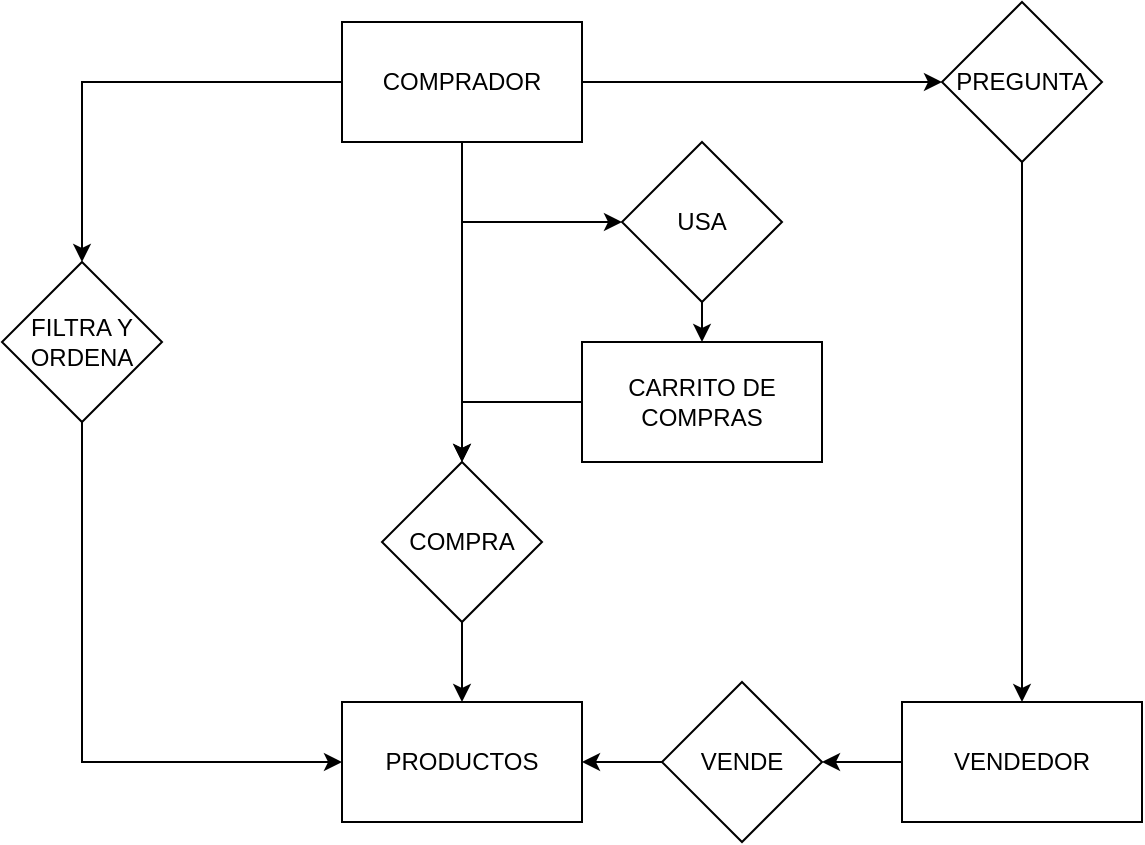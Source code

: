 <mxfile version="13.6.2" type="device"><diagram id="P6njKJDPxt36Y8Tsw6V-" name="Page-1"><mxGraphModel dx="868" dy="482" grid="1" gridSize="10" guides="1" tooltips="1" connect="1" arrows="1" fold="1" page="1" pageScale="1" pageWidth="827" pageHeight="1169" math="0" shadow="0"><root><mxCell id="0"/><mxCell id="1" parent="0"/><mxCell id="p_e5KEvMa7_iHLfnaKdF-38" style="edgeStyle=orthogonalEdgeStyle;rounded=0;orthogonalLoop=1;jettySize=auto;html=1;exitX=1;exitY=0.5;exitDx=0;exitDy=0;entryX=0;entryY=0.5;entryDx=0;entryDy=0;" parent="1" source="p_e5KEvMa7_iHLfnaKdF-2" target="p_e5KEvMa7_iHLfnaKdF-36" edge="1"><mxGeometry relative="1" as="geometry"/></mxCell><mxCell id="p_e5KEvMa7_iHLfnaKdF-47" style="edgeStyle=orthogonalEdgeStyle;rounded=0;orthogonalLoop=1;jettySize=auto;html=1;exitX=0;exitY=0.5;exitDx=0;exitDy=0;entryX=0.5;entryY=0;entryDx=0;entryDy=0;" parent="1" source="p_e5KEvMa7_iHLfnaKdF-2" target="p_e5KEvMa7_iHLfnaKdF-45" edge="1"><mxGeometry relative="1" as="geometry"/></mxCell><mxCell id="1Zi5RZhKd3MbZi0OBcDA-22" style="edgeStyle=orthogonalEdgeStyle;rounded=0;orthogonalLoop=1;jettySize=auto;html=1;exitX=0.5;exitY=1;exitDx=0;exitDy=0;entryX=0;entryY=0.5;entryDx=0;entryDy=0;" edge="1" parent="1" source="p_e5KEvMa7_iHLfnaKdF-2" target="1Zi5RZhKd3MbZi0OBcDA-15"><mxGeometry relative="1" as="geometry"/></mxCell><mxCell id="1Zi5RZhKd3MbZi0OBcDA-26" style="edgeStyle=orthogonalEdgeStyle;rounded=0;orthogonalLoop=1;jettySize=auto;html=1;exitX=0.5;exitY=1;exitDx=0;exitDy=0;entryX=0.5;entryY=0;entryDx=0;entryDy=0;" edge="1" parent="1" source="p_e5KEvMa7_iHLfnaKdF-2" target="1Zi5RZhKd3MbZi0OBcDA-14"><mxGeometry relative="1" as="geometry"><mxPoint x="340" y="200" as="targetPoint"/></mxGeometry></mxCell><mxCell id="p_e5KEvMa7_iHLfnaKdF-2" value="COMPRADOR" style="rounded=0;whiteSpace=wrap;html=1;" parent="1" vertex="1"><mxGeometry x="280" y="20" width="120" height="60" as="geometry"/></mxCell><mxCell id="p_e5KEvMa7_iHLfnaKdF-51" style="edgeStyle=orthogonalEdgeStyle;rounded=0;orthogonalLoop=1;jettySize=auto;html=1;exitX=0;exitY=0.5;exitDx=0;exitDy=0;entryX=1;entryY=0.5;entryDx=0;entryDy=0;" parent="1" source="p_e5KEvMa7_iHLfnaKdF-4" target="p_e5KEvMa7_iHLfnaKdF-19" edge="1"><mxGeometry relative="1" as="geometry"/></mxCell><mxCell id="p_e5KEvMa7_iHLfnaKdF-4" value="VENDEDOR" style="rounded=0;whiteSpace=wrap;html=1;" parent="1" vertex="1"><mxGeometry x="560" y="360" width="120" height="60" as="geometry"/></mxCell><mxCell id="1Zi5RZhKd3MbZi0OBcDA-11" style="edgeStyle=orthogonalEdgeStyle;rounded=0;orthogonalLoop=1;jettySize=auto;html=1;exitX=0;exitY=0.5;exitDx=0;exitDy=0;entryX=1;entryY=0.5;entryDx=0;entryDy=0;" edge="1" parent="1" source="p_e5KEvMa7_iHLfnaKdF-19" target="p_e5KEvMa7_iHLfnaKdF-29"><mxGeometry relative="1" as="geometry"/></mxCell><mxCell id="p_e5KEvMa7_iHLfnaKdF-19" value="VENDE" style="rhombus;whiteSpace=wrap;html=1;" parent="1" vertex="1"><mxGeometry x="440" y="350" width="80" height="80" as="geometry"/></mxCell><mxCell id="p_e5KEvMa7_iHLfnaKdF-29" value="PRODUCTOS" style="rounded=0;whiteSpace=wrap;html=1;" parent="1" vertex="1"><mxGeometry x="280" y="360" width="120" height="60" as="geometry"/></mxCell><mxCell id="p_e5KEvMa7_iHLfnaKdF-39" style="edgeStyle=orthogonalEdgeStyle;rounded=0;orthogonalLoop=1;jettySize=auto;html=1;exitX=0.5;exitY=1;exitDx=0;exitDy=0;entryX=0.5;entryY=0;entryDx=0;entryDy=0;" parent="1" source="p_e5KEvMa7_iHLfnaKdF-36" target="p_e5KEvMa7_iHLfnaKdF-4" edge="1"><mxGeometry relative="1" as="geometry"/></mxCell><mxCell id="p_e5KEvMa7_iHLfnaKdF-36" value="PREGUNTA" style="rhombus;whiteSpace=wrap;html=1;" parent="1" vertex="1"><mxGeometry x="580" y="10" width="80" height="80" as="geometry"/></mxCell><mxCell id="p_e5KEvMa7_iHLfnaKdF-48" style="edgeStyle=orthogonalEdgeStyle;rounded=0;orthogonalLoop=1;jettySize=auto;html=1;exitX=0.5;exitY=1;exitDx=0;exitDy=0;entryX=0;entryY=0.5;entryDx=0;entryDy=0;" parent="1" source="p_e5KEvMa7_iHLfnaKdF-45" target="p_e5KEvMa7_iHLfnaKdF-29" edge="1"><mxGeometry relative="1" as="geometry"/></mxCell><mxCell id="p_e5KEvMa7_iHLfnaKdF-45" value="FILTRA Y ORDENA" style="rhombus;whiteSpace=wrap;html=1;" parent="1" vertex="1"><mxGeometry x="110" y="140" width="80" height="80" as="geometry"/></mxCell><mxCell id="1Zi5RZhKd3MbZi0OBcDA-27" style="edgeStyle=orthogonalEdgeStyle;rounded=0;orthogonalLoop=1;jettySize=auto;html=1;exitX=0;exitY=0.5;exitDx=0;exitDy=0;entryX=0.5;entryY=0;entryDx=0;entryDy=0;" edge="1" parent="1" source="1Zi5RZhKd3MbZi0OBcDA-1" target="1Zi5RZhKd3MbZi0OBcDA-14"><mxGeometry relative="1" as="geometry"/></mxCell><mxCell id="1Zi5RZhKd3MbZi0OBcDA-1" value="CARRITO DE COMPRAS" style="rounded=0;whiteSpace=wrap;html=1;" vertex="1" parent="1"><mxGeometry x="400" y="180" width="120" height="60" as="geometry"/></mxCell><mxCell id="1Zi5RZhKd3MbZi0OBcDA-25" style="edgeStyle=orthogonalEdgeStyle;rounded=0;orthogonalLoop=1;jettySize=auto;html=1;exitX=0.5;exitY=1;exitDx=0;exitDy=0;entryX=0.5;entryY=0;entryDx=0;entryDy=0;" edge="1" parent="1" source="1Zi5RZhKd3MbZi0OBcDA-14" target="p_e5KEvMa7_iHLfnaKdF-29"><mxGeometry relative="1" as="geometry"/></mxCell><mxCell id="1Zi5RZhKd3MbZi0OBcDA-14" value="COMPRA" style="rhombus;whiteSpace=wrap;html=1;" vertex="1" parent="1"><mxGeometry x="300" y="240" width="80" height="80" as="geometry"/></mxCell><mxCell id="1Zi5RZhKd3MbZi0OBcDA-23" style="edgeStyle=orthogonalEdgeStyle;rounded=0;orthogonalLoop=1;jettySize=auto;html=1;exitX=0.5;exitY=1;exitDx=0;exitDy=0;entryX=0.5;entryY=0;entryDx=0;entryDy=0;" edge="1" parent="1" source="1Zi5RZhKd3MbZi0OBcDA-15" target="1Zi5RZhKd3MbZi0OBcDA-1"><mxGeometry relative="1" as="geometry"/></mxCell><mxCell id="1Zi5RZhKd3MbZi0OBcDA-15" value="USA" style="rhombus;whiteSpace=wrap;html=1;" vertex="1" parent="1"><mxGeometry x="420" y="80" width="80" height="80" as="geometry"/></mxCell></root></mxGraphModel></diagram></mxfile>